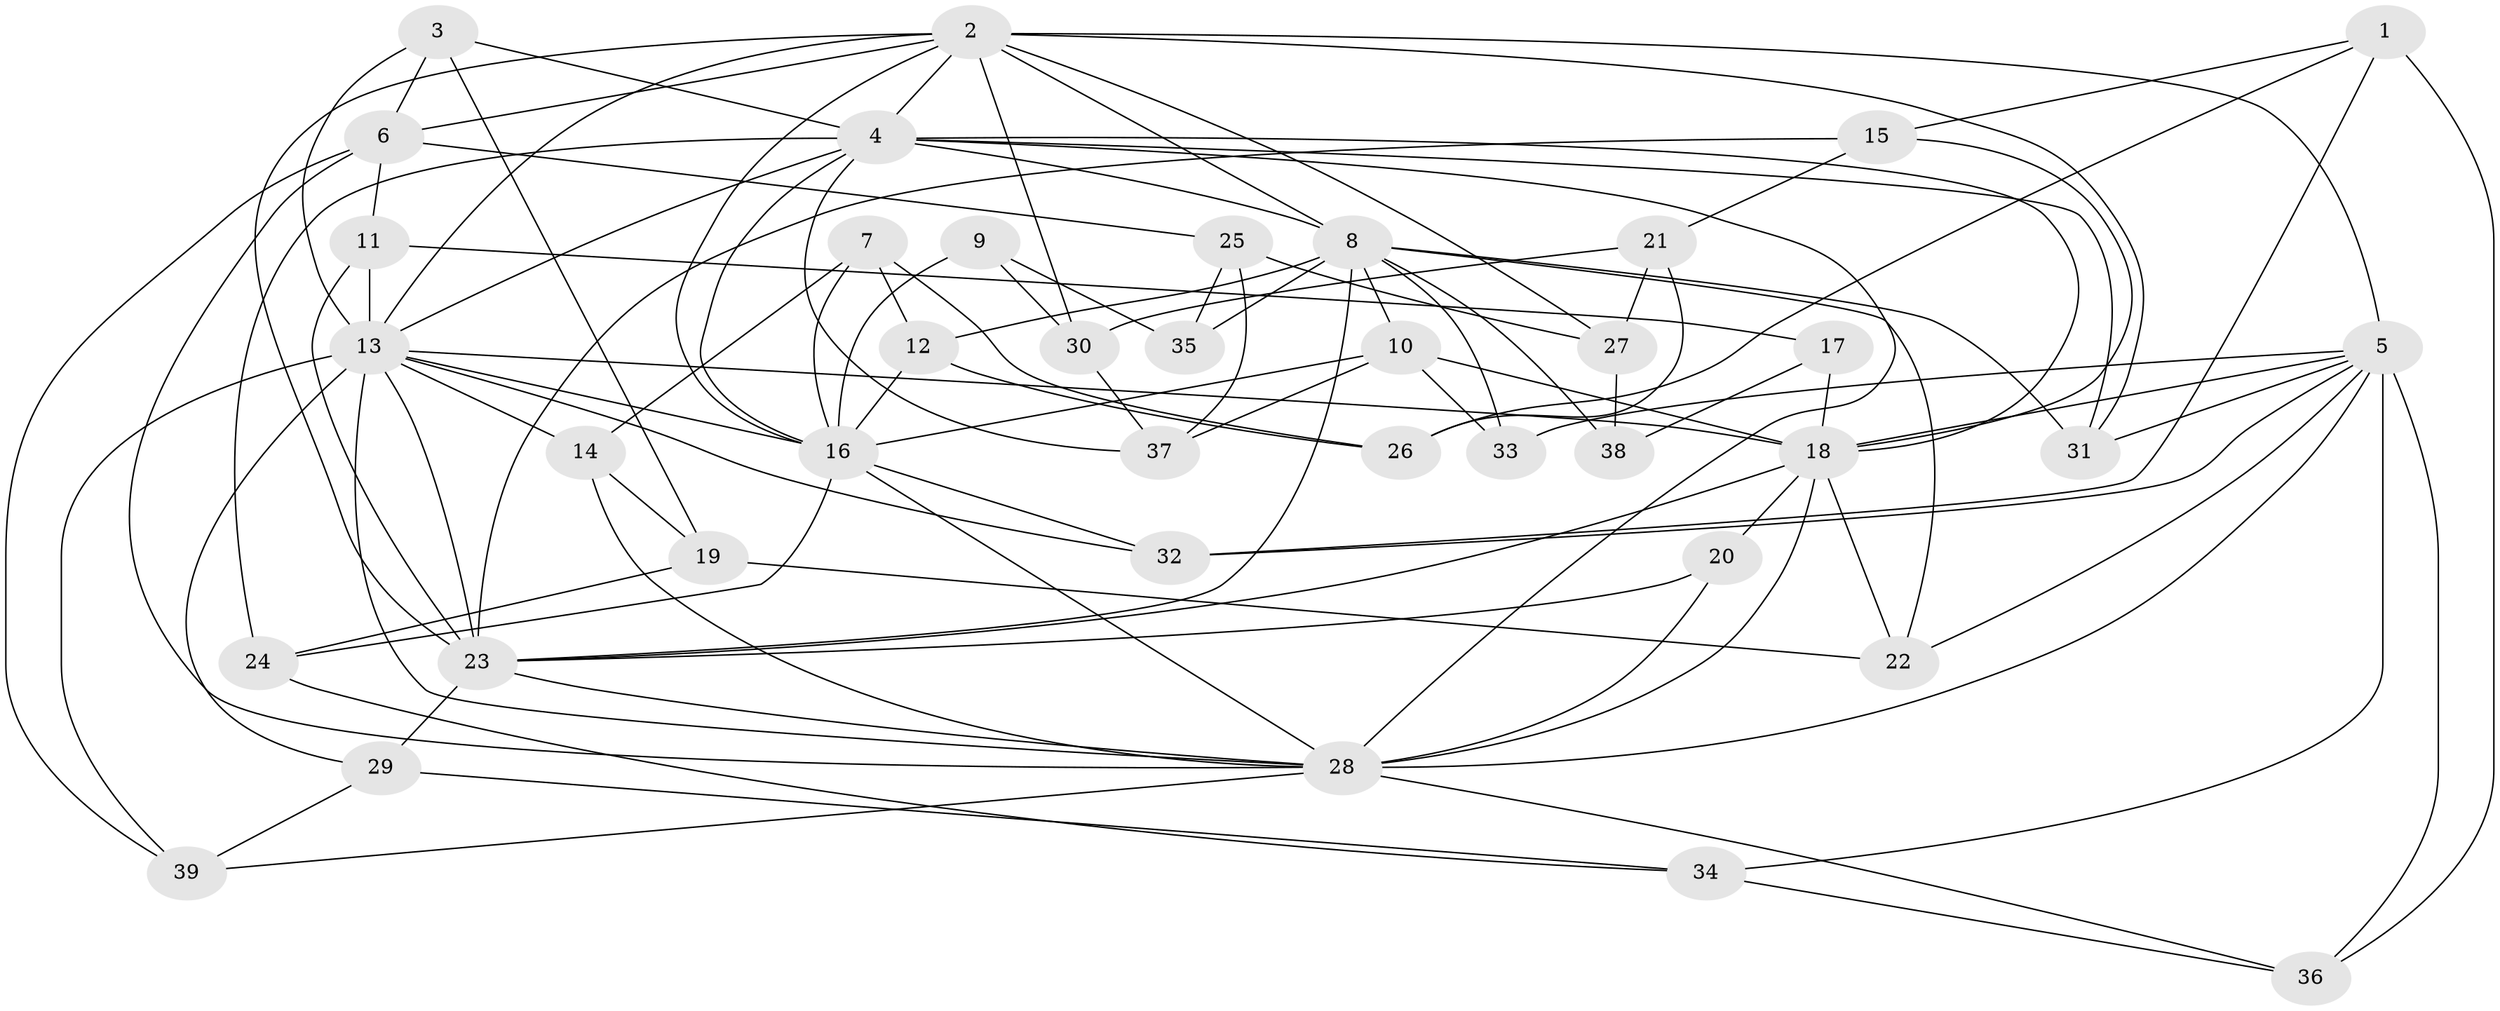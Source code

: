 // original degree distribution, {4: 1.0}
// Generated by graph-tools (version 1.1) at 2025/53/03/04/25 22:53:44]
// undirected, 39 vertices, 104 edges
graph export_dot {
  node [color=gray90,style=filled];
  1;
  2;
  3;
  4;
  5;
  6;
  7;
  8;
  9;
  10;
  11;
  12;
  13;
  14;
  15;
  16;
  17;
  18;
  19;
  20;
  21;
  22;
  23;
  24;
  25;
  26;
  27;
  28;
  29;
  30;
  31;
  32;
  33;
  34;
  35;
  36;
  37;
  38;
  39;
  1 -- 15 [weight=1.0];
  1 -- 26 [weight=1.0];
  1 -- 32 [weight=1.0];
  1 -- 36 [weight=1.0];
  2 -- 4 [weight=1.0];
  2 -- 5 [weight=2.0];
  2 -- 6 [weight=1.0];
  2 -- 8 [weight=1.0];
  2 -- 13 [weight=1.0];
  2 -- 16 [weight=1.0];
  2 -- 23 [weight=2.0];
  2 -- 27 [weight=1.0];
  2 -- 30 [weight=1.0];
  2 -- 31 [weight=1.0];
  3 -- 4 [weight=1.0];
  3 -- 6 [weight=1.0];
  3 -- 13 [weight=1.0];
  3 -- 19 [weight=1.0];
  4 -- 8 [weight=1.0];
  4 -- 13 [weight=1.0];
  4 -- 16 [weight=1.0];
  4 -- 18 [weight=1.0];
  4 -- 24 [weight=1.0];
  4 -- 28 [weight=1.0];
  4 -- 31 [weight=1.0];
  4 -- 37 [weight=1.0];
  5 -- 18 [weight=1.0];
  5 -- 22 [weight=1.0];
  5 -- 28 [weight=1.0];
  5 -- 31 [weight=1.0];
  5 -- 32 [weight=1.0];
  5 -- 33 [weight=1.0];
  5 -- 34 [weight=1.0];
  5 -- 36 [weight=1.0];
  6 -- 11 [weight=1.0];
  6 -- 25 [weight=1.0];
  6 -- 28 [weight=1.0];
  6 -- 39 [weight=1.0];
  7 -- 12 [weight=1.0];
  7 -- 14 [weight=1.0];
  7 -- 16 [weight=1.0];
  7 -- 26 [weight=1.0];
  8 -- 10 [weight=1.0];
  8 -- 12 [weight=1.0];
  8 -- 22 [weight=1.0];
  8 -- 23 [weight=1.0];
  8 -- 31 [weight=1.0];
  8 -- 33 [weight=1.0];
  8 -- 35 [weight=2.0];
  8 -- 38 [weight=2.0];
  9 -- 16 [weight=2.0];
  9 -- 30 [weight=1.0];
  9 -- 35 [weight=1.0];
  10 -- 16 [weight=2.0];
  10 -- 18 [weight=2.0];
  10 -- 33 [weight=2.0];
  10 -- 37 [weight=1.0];
  11 -- 13 [weight=1.0];
  11 -- 17 [weight=1.0];
  11 -- 23 [weight=1.0];
  12 -- 16 [weight=1.0];
  12 -- 26 [weight=1.0];
  13 -- 14 [weight=1.0];
  13 -- 16 [weight=1.0];
  13 -- 18 [weight=1.0];
  13 -- 23 [weight=1.0];
  13 -- 28 [weight=1.0];
  13 -- 29 [weight=1.0];
  13 -- 32 [weight=1.0];
  13 -- 39 [weight=1.0];
  14 -- 19 [weight=1.0];
  14 -- 28 [weight=1.0];
  15 -- 18 [weight=1.0];
  15 -- 21 [weight=1.0];
  15 -- 23 [weight=1.0];
  16 -- 24 [weight=1.0];
  16 -- 28 [weight=1.0];
  16 -- 32 [weight=1.0];
  17 -- 18 [weight=2.0];
  17 -- 38 [weight=1.0];
  18 -- 20 [weight=1.0];
  18 -- 22 [weight=1.0];
  18 -- 23 [weight=1.0];
  18 -- 28 [weight=1.0];
  19 -- 22 [weight=1.0];
  19 -- 24 [weight=1.0];
  20 -- 23 [weight=1.0];
  20 -- 28 [weight=2.0];
  21 -- 26 [weight=1.0];
  21 -- 27 [weight=1.0];
  21 -- 30 [weight=1.0];
  23 -- 28 [weight=1.0];
  23 -- 29 [weight=1.0];
  24 -- 34 [weight=1.0];
  25 -- 27 [weight=1.0];
  25 -- 35 [weight=1.0];
  25 -- 37 [weight=1.0];
  27 -- 38 [weight=1.0];
  28 -- 36 [weight=1.0];
  28 -- 39 [weight=1.0];
  29 -- 34 [weight=1.0];
  29 -- 39 [weight=1.0];
  30 -- 37 [weight=1.0];
  34 -- 36 [weight=1.0];
}

